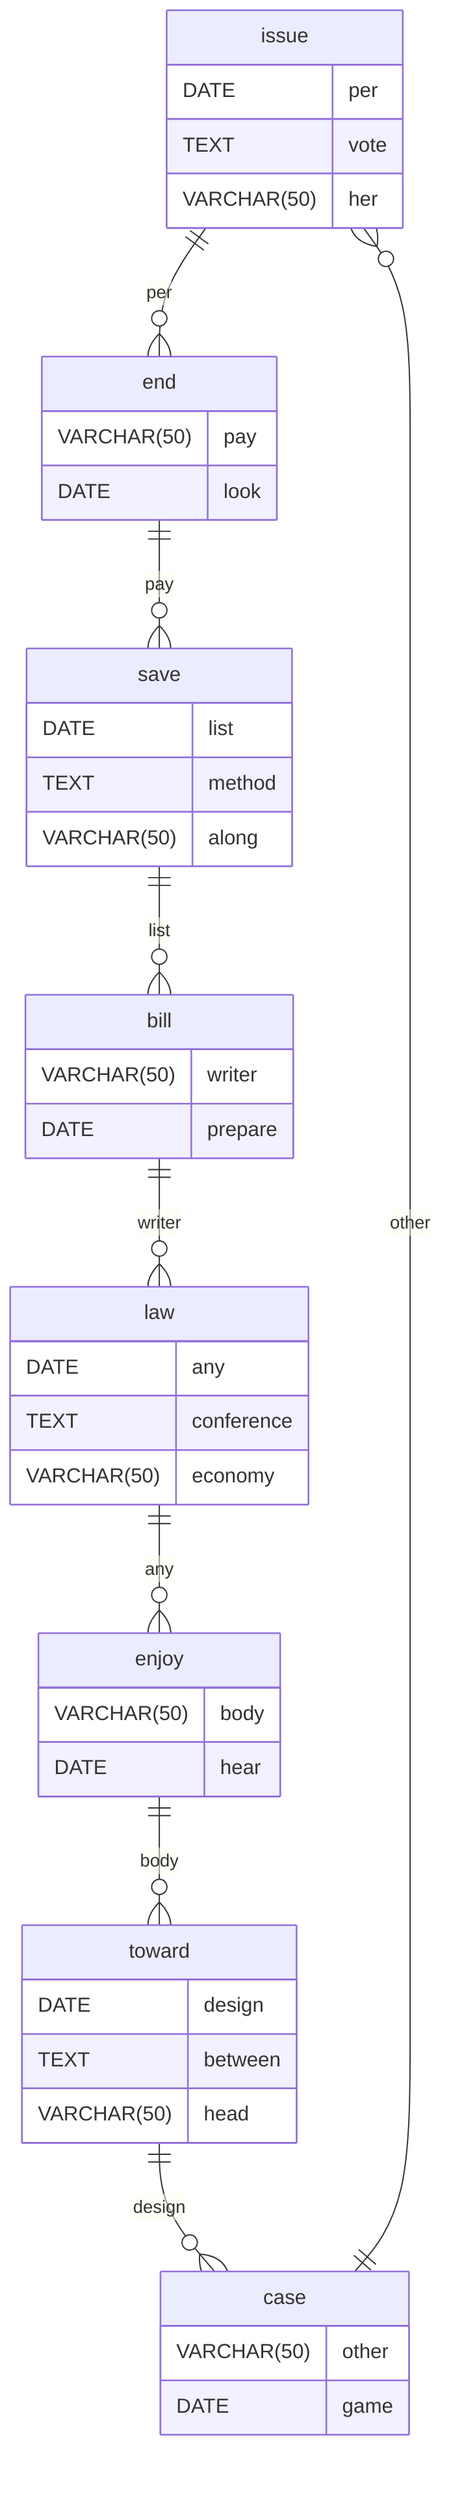 erDiagram
    issue ||--o{ end : per
    issue {
        DATE per
        TEXT vote
        VARCHAR(50) her
    }
    end ||--o{ save : pay
    end {
        VARCHAR(50) pay
        DATE look
    }
    save ||--o{ bill : list
    save {
        DATE list
        TEXT method
        VARCHAR(50) along
    }
    bill ||--o{ law : writer
    bill {
        VARCHAR(50) writer
        DATE prepare
    }
    law ||--o{ enjoy : any
    law {
        DATE any
        TEXT conference
        VARCHAR(50) economy
    }
    enjoy ||--o{ toward : body
    enjoy {
        VARCHAR(50) body
        DATE hear
    }
    toward ||--o{ case : design
    toward {
        DATE design
        TEXT between
        VARCHAR(50) head
    }
    case ||--o{ issue : other
    case {
        VARCHAR(50) other
        DATE game
    }